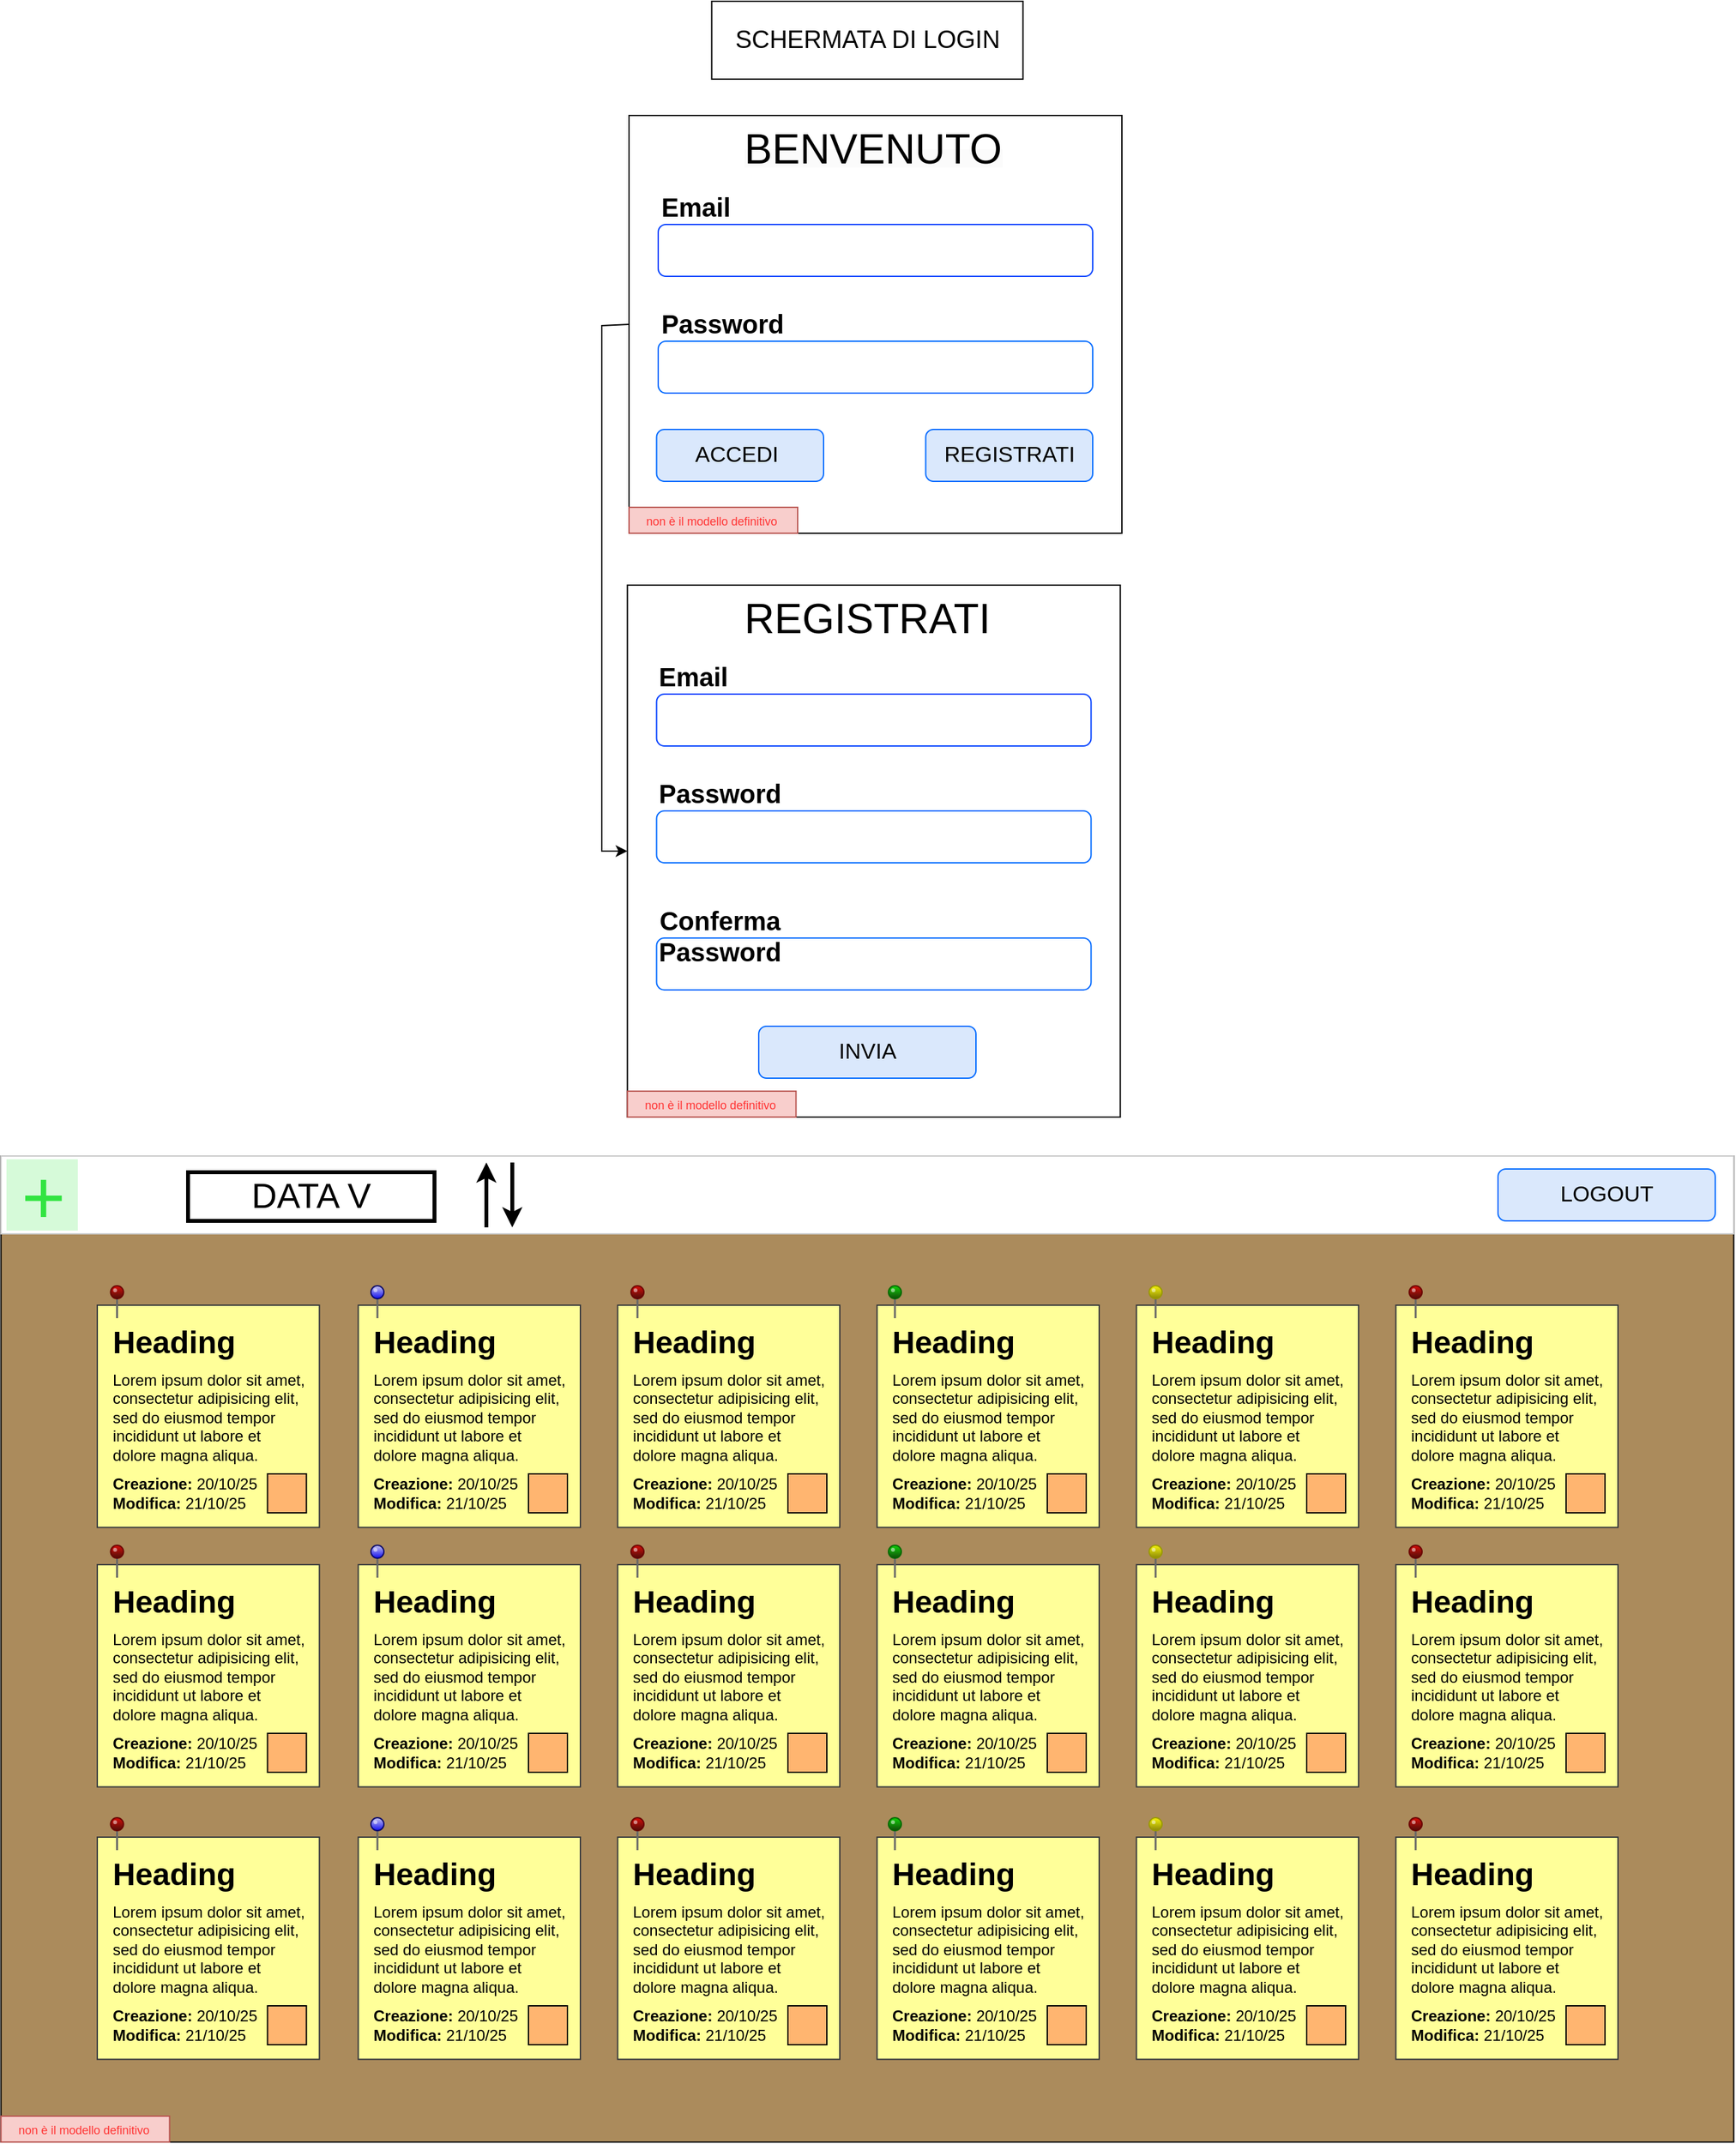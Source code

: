 <mxfile version="24.8.3">
  <diagram name="Pagina-1" id="AlACw7YoQhvjOAW-prKZ">
    <mxGraphModel dx="2901" dy="1124" grid="1" gridSize="10" guides="1" tooltips="1" connect="1" arrows="1" fold="1" page="1" pageScale="1" pageWidth="827" pageHeight="1169" math="0" shadow="0">
      <root>
        <mxCell id="0" />
        <mxCell id="1" parent="0" />
        <mxCell id="WNTSiXS3VOIcsg2LoH9K-41" value="" style="whiteSpace=wrap;html=1;aspect=fixed;" parent="1" vertex="1">
          <mxGeometry x="-230" y="930" width="80" height="80" as="geometry" />
        </mxCell>
        <mxCell id="WNTSiXS3VOIcsg2LoH9K-28" style="edgeStyle=orthogonalEdgeStyle;rounded=0;orthogonalLoop=1;jettySize=auto;html=1;entryX=0;entryY=0.5;entryDx=0;entryDy=0;exitX=0;exitY=0.5;exitDx=0;exitDy=0;" parent="1" source="WNTSiXS3VOIcsg2LoH9K-4" target="WNTSiXS3VOIcsg2LoH9K-18" edge="1">
          <mxGeometry relative="1" as="geometry">
            <mxPoint x="240" y="360" as="sourcePoint" />
            <Array as="points">
              <mxPoint x="229" y="280" />
              <mxPoint x="229" y="685" />
            </Array>
          </mxGeometry>
        </mxCell>
        <mxCell id="WNTSiXS3VOIcsg2LoH9K-4" value="" style="rounded=0;whiteSpace=wrap;html=1;" parent="1" vertex="1">
          <mxGeometry x="250" y="118" width="380" height="322" as="geometry" />
        </mxCell>
        <mxCell id="WNTSiXS3VOIcsg2LoH9K-7" value="" style="rounded=1;whiteSpace=wrap;html=1;strokeColor=light-dark(#0040ff, #ededed);" parent="1" vertex="1">
          <mxGeometry x="272.5" y="202" width="335" height="40" as="geometry" />
        </mxCell>
        <mxCell id="WNTSiXS3VOIcsg2LoH9K-8" value="" style="rounded=1;whiteSpace=wrap;html=1;strokeColor=light-dark(#006aff, #ededed);" parent="1" vertex="1">
          <mxGeometry x="272.5" y="292" width="335" height="40" as="geometry" />
        </mxCell>
        <mxCell id="WNTSiXS3VOIcsg2LoH9K-11" value="&lt;div style=&quot;text-align: center;&quot;&gt;&lt;span style=&quot;font-size: 20px; text-wrap-mode: nowrap;&quot;&gt;&lt;b&gt;Password&lt;/b&gt;&lt;/span&gt;&lt;/div&gt;" style="text;whiteSpace=wrap;html=1;" parent="1" vertex="1">
          <mxGeometry x="272.5" y="260" width="90" height="30" as="geometry" />
        </mxCell>
        <mxCell id="WNTSiXS3VOIcsg2LoH9K-12" value="&lt;div style=&quot;text-align: center;&quot;&gt;&lt;span style=&quot;font-size: 20px; text-wrap-mode: nowrap;&quot;&gt;&lt;b&gt;Email&lt;/b&gt;&lt;/span&gt;&lt;/div&gt;" style="text;whiteSpace=wrap;html=1;" parent="1" vertex="1">
          <mxGeometry x="272.5" y="170" width="90" height="30" as="geometry" />
        </mxCell>
        <mxCell id="WNTSiXS3VOIcsg2LoH9K-14" value="&lt;span style=&quot;color: rgb(0, 0, 0); font-family: Helvetica; font-style: normal; font-variant-ligatures: normal; font-variant-caps: normal; font-weight: 400; letter-spacing: normal; orphans: 2; text-align: center; text-indent: 0px; text-transform: none; widows: 2; word-spacing: 0px; -webkit-text-stroke-width: 0px; white-space: normal; background-color: rgb(251, 251, 251); text-decoration-thickness: initial; text-decoration-style: initial; text-decoration-color: initial; float: none; display: inline !important;&quot;&gt;&lt;font style=&quot;font-size: 32px;&quot;&gt;BENVENUTO&lt;/font&gt;&lt;/span&gt;" style="text;whiteSpace=wrap;html=1;" parent="1" vertex="1">
          <mxGeometry x="336.88" y="118" width="206.25" height="52" as="geometry" />
        </mxCell>
        <mxCell id="WNTSiXS3VOIcsg2LoH9K-15" value="&lt;span style=&quot;font-size: 17px;&quot;&gt;ACCEDI&amp;nbsp;&lt;/span&gt;" style="rounded=1;whiteSpace=wrap;html=1;fillColor=#dae8fc;strokeColor=light-dark(#006aff, #5c79a3);" parent="1" vertex="1">
          <mxGeometry x="271.25" y="360" width="128.75" height="40" as="geometry" />
        </mxCell>
        <mxCell id="WNTSiXS3VOIcsg2LoH9K-16" value="&lt;font style=&quot;font-size: 19px;&quot;&gt;SCHERMATA DI LOGIN&lt;/font&gt;" style="rounded=0;whiteSpace=wrap;html=1;" parent="1" vertex="1">
          <mxGeometry x="313.75" y="30" width="240" height="60" as="geometry" />
        </mxCell>
        <mxCell id="WNTSiXS3VOIcsg2LoH9K-17" value="&lt;font style=&quot;font-size: 9px; color: rgb(214, 214, 214);&quot;&gt;non è il modello definitivo&amp;nbsp;&lt;/font&gt;" style="text;html=1;align=center;verticalAlign=middle;whiteSpace=wrap;rounded=0;" parent="1" vertex="1">
          <mxGeometry x="240" y="420" width="130" height="20" as="geometry" />
        </mxCell>
        <mxCell id="WNTSiXS3VOIcsg2LoH9K-18" value="" style="rounded=0;whiteSpace=wrap;html=1;" parent="1" vertex="1">
          <mxGeometry x="248.75" y="480" width="380" height="410" as="geometry" />
        </mxCell>
        <mxCell id="WNTSiXS3VOIcsg2LoH9K-19" value="" style="rounded=1;whiteSpace=wrap;html=1;strokeColor=light-dark(#0040ff, #ededed);" parent="1" vertex="1">
          <mxGeometry x="271.25" y="564" width="335" height="40" as="geometry" />
        </mxCell>
        <mxCell id="WNTSiXS3VOIcsg2LoH9K-20" value="" style="rounded=1;whiteSpace=wrap;html=1;strokeColor=light-dark(#006aff, #ededed);" parent="1" vertex="1">
          <mxGeometry x="271.25" y="654" width="335" height="40" as="geometry" />
        </mxCell>
        <mxCell id="WNTSiXS3VOIcsg2LoH9K-21" value="&lt;div style=&quot;text-align: center;&quot;&gt;&lt;span style=&quot;font-size: 20px; text-wrap-mode: nowrap;&quot;&gt;&lt;b&gt;Password&lt;/b&gt;&lt;/span&gt;&lt;/div&gt;" style="text;whiteSpace=wrap;html=1;" parent="1" vertex="1">
          <mxGeometry x="271.25" y="622" width="90" height="30" as="geometry" />
        </mxCell>
        <mxCell id="WNTSiXS3VOIcsg2LoH9K-22" value="&lt;div style=&quot;text-align: center;&quot;&gt;&lt;span style=&quot;font-size: 20px; text-wrap-mode: nowrap;&quot;&gt;&lt;b&gt;Email&lt;/b&gt;&lt;/span&gt;&lt;/div&gt;" style="text;whiteSpace=wrap;html=1;" parent="1" vertex="1">
          <mxGeometry x="271.25" y="532" width="90" height="30" as="geometry" />
        </mxCell>
        <mxCell id="WNTSiXS3VOIcsg2LoH9K-23" value="&lt;div style=&quot;text-align: center;&quot;&gt;&lt;span style=&quot;background-color: transparent; color: light-dark(rgb(0, 0, 0), rgb(255, 255, 255)); font-size: 32px;&quot;&gt;REGISTRATI&lt;/span&gt;&lt;/div&gt;" style="text;whiteSpace=wrap;html=1;" parent="1" vertex="1">
          <mxGeometry x="336.88" y="480" width="203.12" height="52" as="geometry" />
        </mxCell>
        <mxCell id="WNTSiXS3VOIcsg2LoH9K-24" value="&lt;font style=&quot;font-size: 17px;&quot;&gt;INVIA&lt;/font&gt;" style="rounded=1;whiteSpace=wrap;html=1;fillColor=#dae8fc;strokeColor=light-dark(#006aff, #5c79a3);" parent="1" vertex="1">
          <mxGeometry x="350" y="820" width="167.5" height="40" as="geometry" />
        </mxCell>
        <mxCell id="WNTSiXS3VOIcsg2LoH9K-25" value="&lt;font color=&quot;#ff3333&quot; style=&quot;font-size: 9px;&quot;&gt;non è il modello definitivo&amp;nbsp;&lt;/font&gt;" style="text;html=1;align=center;verticalAlign=middle;whiteSpace=wrap;rounded=0;fillColor=#f8cecc;strokeColor=#b85450;" parent="1" vertex="1">
          <mxGeometry x="248.75" y="870" width="130" height="20" as="geometry" />
        </mxCell>
        <mxCell id="WNTSiXS3VOIcsg2LoH9K-30" value="" style="rounded=1;whiteSpace=wrap;html=1;strokeColor=light-dark(#006aff, #ededed);" parent="1" vertex="1">
          <mxGeometry x="271.25" y="752" width="335" height="40" as="geometry" />
        </mxCell>
        <mxCell id="WNTSiXS3VOIcsg2LoH9K-31" value="&lt;div style=&quot;text-align: center;&quot;&gt;&lt;span style=&quot;font-size: 20px; text-wrap-mode: nowrap;&quot;&gt;&lt;b&gt;Conferma Password&lt;/b&gt;&lt;/span&gt;&lt;/div&gt;" style="text;whiteSpace=wrap;html=1;" parent="1" vertex="1">
          <mxGeometry x="271.25" y="720" width="90" height="30" as="geometry" />
        </mxCell>
        <mxCell id="WNTSiXS3VOIcsg2LoH9K-32" value="" style="rounded=0;whiteSpace=wrap;html=1;fillColor=#ab8b5c;strokeColor=light-dark(#000000,#BABDC0);movable=0;resizable=0;rotatable=0;deletable=0;editable=0;locked=1;connectable=0;" parent="1" vertex="1">
          <mxGeometry x="-234.25" y="920" width="1336" height="760" as="geometry" />
        </mxCell>
        <mxCell id="WNTSiXS3VOIcsg2LoH9K-35" value="&lt;span style=&quot;font-size: 17px;&quot;&gt;REGISTRATI&lt;/span&gt;" style="rounded=1;whiteSpace=wrap;html=1;fillColor=#dae8fc;strokeColor=light-dark(#006aff, #5c79a3);" parent="1" vertex="1">
          <mxGeometry x="478.75" y="360" width="128.75" height="40" as="geometry" />
        </mxCell>
        <mxCell id="WNTSiXS3VOIcsg2LoH9K-36" value="" style="rounded=0;whiteSpace=wrap;html=1;strokeColor=light-dark(#cacaca, #ededed);" parent="1" vertex="1">
          <mxGeometry x="-234.25" y="920" width="1336" height="60" as="geometry" />
        </mxCell>
        <mxCell id="WNTSiXS3VOIcsg2LoH9K-42" value="" style="whiteSpace=wrap;html=1;aspect=fixed;strokeColor=none;fillColor=#D6FAD9;" parent="1" vertex="1">
          <mxGeometry x="-230" y="922.5" width="55" height="55" as="geometry" />
        </mxCell>
        <mxCell id="WNTSiXS3VOIcsg2LoH9K-40" value="&lt;font style=&quot;color: rgb(50, 228, 65); font-size: 58px;&quot;&gt;+&lt;/font&gt;" style="text;html=1;align=center;verticalAlign=middle;resizable=0;points=[];autosize=1;strokeColor=none;fillColor=none;" parent="1" vertex="1">
          <mxGeometry x="-232.5" y="911.25" width="60" height="80" as="geometry" />
        </mxCell>
        <mxCell id="WNTSiXS3VOIcsg2LoH9K-44" value="&lt;font style=&quot;font-size: 27px;&quot;&gt;DATA V&lt;/font&gt;" style="rounded=0;whiteSpace=wrap;html=1;strokeColor=#000000;strokeWidth=3;" parent="1" vertex="1">
          <mxGeometry x="-90" y="932.5" width="190" height="37.5" as="geometry" />
        </mxCell>
        <mxCell id="WNTSiXS3VOIcsg2LoH9K-47" value="" style="endArrow=classic;html=1;rounded=0;strokeWidth=3;" parent="1" edge="1">
          <mxGeometry width="50" height="50" relative="1" as="geometry">
            <mxPoint x="140" y="975" as="sourcePoint" />
            <mxPoint x="140" y="925" as="targetPoint" />
          </mxGeometry>
        </mxCell>
        <mxCell id="WNTSiXS3VOIcsg2LoH9K-48" value="" style="endArrow=classic;html=1;rounded=0;strokeWidth=3;" parent="1" edge="1">
          <mxGeometry width="50" height="50" relative="1" as="geometry">
            <mxPoint x="160" y="925" as="sourcePoint" />
            <mxPoint x="160" y="975" as="targetPoint" />
          </mxGeometry>
        </mxCell>
        <mxCell id="WNTSiXS3VOIcsg2LoH9K-49" value="&lt;font style=&quot;font-size: 17px;&quot;&gt;LOGOUT&lt;/font&gt;" style="rounded=1;whiteSpace=wrap;html=1;fillColor=#dae8fc;strokeColor=light-dark(#006aff, #5c79a3);" parent="1" vertex="1">
          <mxGeometry x="920" y="930" width="167.5" height="40" as="geometry" />
        </mxCell>
        <mxCell id="WNTSiXS3VOIcsg2LoH9K-53" value="" style="whiteSpace=wrap;html=1;aspect=fixed;fillColor=#FFFF99;strokeColor=#36393d;" parent="1" vertex="1">
          <mxGeometry x="-160" y="1035" width="171.25" height="171.25" as="geometry" />
        </mxCell>
        <mxCell id="7nkjYq2Yq8_vJn4pMdd7-2" value="&lt;font color=&quot;#ff3333&quot; style=&quot;font-size: 9px;&quot;&gt;non è il modello definitivo&amp;nbsp;&lt;/font&gt;" style="text;html=1;align=center;verticalAlign=middle;whiteSpace=wrap;rounded=0;fillColor=#f8cecc;strokeColor=#b85450;" vertex="1" parent="1">
          <mxGeometry x="250" y="420" width="130" height="20" as="geometry" />
        </mxCell>
        <mxCell id="7nkjYq2Yq8_vJn4pMdd7-4" value="&lt;font color=&quot;#ff3333&quot; style=&quot;font-size: 9px;&quot;&gt;non è il modello definitivo&amp;nbsp;&lt;/font&gt;" style="text;html=1;align=center;verticalAlign=middle;whiteSpace=wrap;rounded=0;fillColor=#f8cecc;strokeColor=#b85450;" vertex="1" parent="1">
          <mxGeometry x="-234.25" y="1660" width="130" height="20" as="geometry" />
        </mxCell>
        <mxCell id="7nkjYq2Yq8_vJn4pMdd7-5" value="" style="whiteSpace=wrap;html=1;aspect=fixed;fillColor=#FFB570;" vertex="1" parent="1">
          <mxGeometry x="-28.75" y="1165" width="30" height="30" as="geometry" />
        </mxCell>
        <mxCell id="7nkjYq2Yq8_vJn4pMdd7-6" value="" style="shape=image;html=1;verticalAlign=top;verticalLabelPosition=bottom;labelBackgroundColor=#ffffff;imageAspect=0;aspect=fixed;image=https://cdn1.iconfinder.com/data/icons/material-core/18/create-128.png" vertex="1" parent="1">
          <mxGeometry x="-23.75" y="1170" width="20" height="20" as="geometry" />
        </mxCell>
        <mxCell id="7nkjYq2Yq8_vJn4pMdd7-7" value="&lt;h1 style=&quot;margin-top: 0px; margin-bottom: 10.08px; line-height: 100%;&quot;&gt;Heading&lt;/h1&gt;Lorem ipsum dolor sit amet, consectetur adipisicing elit, sed do eiusmod tempor incididunt ut labore et dolore magna aliqua." style="text;html=1;whiteSpace=wrap;overflow=hidden;rounded=0;align=left;" vertex="1" parent="1">
          <mxGeometry x="-150" y="1045" width="151.25" height="110" as="geometry" />
        </mxCell>
        <mxCell id="7nkjYq2Yq8_vJn4pMdd7-8" value="&lt;b&gt;Creazione:&lt;/b&gt; 20/10/25 &lt;b&gt;Modifica:&lt;/b&gt; 21/10/25" style="text;strokeColor=none;align=left;fillColor=none;html=1;verticalAlign=middle;whiteSpace=wrap;rounded=0;" vertex="1" parent="1">
          <mxGeometry x="-150" y="1165" width="121.25" height="30" as="geometry" />
        </mxCell>
        <mxCell id="7nkjYq2Yq8_vJn4pMdd7-12" value="" style="verticalLabelPosition=top;html=1;shadow=0;dashed=0;verticalAlign=bottom;strokeWidth=1;shape=mxgraph.ios.iPin;fillColor2=#dd0000;fillColor3=#440000;strokeColor=#660000;" vertex="1" parent="1">
          <mxGeometry x="-149.75" y="1020" width="10" height="25" as="geometry" />
        </mxCell>
        <mxCell id="7nkjYq2Yq8_vJn4pMdd7-24" value="" style="whiteSpace=wrap;html=1;aspect=fixed;fillColor=#FFFF99;strokeColor=#36393d;" vertex="1" parent="1">
          <mxGeometry x="41.25" y="1035" width="171.25" height="171.25" as="geometry" />
        </mxCell>
        <mxCell id="7nkjYq2Yq8_vJn4pMdd7-25" value="" style="whiteSpace=wrap;html=1;aspect=fixed;fillColor=#FFB570;" vertex="1" parent="1">
          <mxGeometry x="172.5" y="1165" width="30" height="30" as="geometry" />
        </mxCell>
        <mxCell id="7nkjYq2Yq8_vJn4pMdd7-26" value="" style="shape=image;html=1;verticalAlign=top;verticalLabelPosition=bottom;labelBackgroundColor=#ffffff;imageAspect=0;aspect=fixed;image=https://cdn1.iconfinder.com/data/icons/material-core/18/create-128.png" vertex="1" parent="1">
          <mxGeometry x="177.5" y="1170" width="20" height="20" as="geometry" />
        </mxCell>
        <mxCell id="7nkjYq2Yq8_vJn4pMdd7-27" value="&lt;h1 style=&quot;margin-top: 0px; margin-bottom: 10.08px; line-height: 100%;&quot;&gt;Heading&lt;/h1&gt;Lorem ipsum dolor sit amet, consectetur adipisicing elit, sed do eiusmod tempor incididunt ut labore et dolore magna aliqua." style="text;html=1;whiteSpace=wrap;overflow=hidden;rounded=0;align=left;" vertex="1" parent="1">
          <mxGeometry x="51.25" y="1045" width="151.25" height="110" as="geometry" />
        </mxCell>
        <mxCell id="7nkjYq2Yq8_vJn4pMdd7-28" value="&lt;b&gt;Creazione:&lt;/b&gt; 20/10/25 &lt;b&gt;Modifica:&lt;/b&gt; 21/10/25" style="text;strokeColor=none;align=left;fillColor=none;html=1;verticalAlign=middle;whiteSpace=wrap;rounded=0;" vertex="1" parent="1">
          <mxGeometry x="51.25" y="1165" width="121.25" height="30" as="geometry" />
        </mxCell>
        <mxCell id="7nkjYq2Yq8_vJn4pMdd7-30" value="" style="whiteSpace=wrap;html=1;aspect=fixed;fillColor=#FFFF99;strokeColor=#36393d;" vertex="1" parent="1">
          <mxGeometry x="241.25" y="1035" width="171.25" height="171.25" as="geometry" />
        </mxCell>
        <mxCell id="7nkjYq2Yq8_vJn4pMdd7-31" value="" style="whiteSpace=wrap;html=1;aspect=fixed;fillColor=#FFB570;" vertex="1" parent="1">
          <mxGeometry x="372.5" y="1165" width="30" height="30" as="geometry" />
        </mxCell>
        <mxCell id="7nkjYq2Yq8_vJn4pMdd7-32" value="" style="shape=image;html=1;verticalAlign=top;verticalLabelPosition=bottom;labelBackgroundColor=#ffffff;imageAspect=0;aspect=fixed;image=https://cdn1.iconfinder.com/data/icons/material-core/18/create-128.png" vertex="1" parent="1">
          <mxGeometry x="377.5" y="1170" width="20" height="20" as="geometry" />
        </mxCell>
        <mxCell id="7nkjYq2Yq8_vJn4pMdd7-33" value="&lt;h1 style=&quot;margin-top: 0px; margin-bottom: 10.08px; line-height: 100%;&quot;&gt;Heading&lt;/h1&gt;Lorem ipsum dolor sit amet, consectetur adipisicing elit, sed do eiusmod tempor incididunt ut labore et dolore magna aliqua." style="text;html=1;whiteSpace=wrap;overflow=hidden;rounded=0;align=left;" vertex="1" parent="1">
          <mxGeometry x="251.25" y="1045" width="151.25" height="110" as="geometry" />
        </mxCell>
        <mxCell id="7nkjYq2Yq8_vJn4pMdd7-34" value="&lt;b&gt;Creazione:&lt;/b&gt; 20/10/25 &lt;b&gt;Modifica:&lt;/b&gt; 21/10/25" style="text;strokeColor=none;align=left;fillColor=none;html=1;verticalAlign=middle;whiteSpace=wrap;rounded=0;" vertex="1" parent="1">
          <mxGeometry x="251.25" y="1165" width="121.25" height="30" as="geometry" />
        </mxCell>
        <mxCell id="7nkjYq2Yq8_vJn4pMdd7-35" value="" style="verticalLabelPosition=top;html=1;shadow=0;dashed=0;verticalAlign=bottom;strokeWidth=1;shape=mxgraph.ios.iPin;fillColor2=#dd0000;fillColor3=#440000;strokeColor=#660000;" vertex="1" parent="1">
          <mxGeometry x="251.5" y="1020" width="10" height="25" as="geometry" />
        </mxCell>
        <mxCell id="7nkjYq2Yq8_vJn4pMdd7-36" value="" style="whiteSpace=wrap;html=1;aspect=fixed;fillColor=#FFFF99;strokeColor=#36393d;" vertex="1" parent="1">
          <mxGeometry x="441.25" y="1035" width="171.25" height="171.25" as="geometry" />
        </mxCell>
        <mxCell id="7nkjYq2Yq8_vJn4pMdd7-37" value="" style="whiteSpace=wrap;html=1;aspect=fixed;fillColor=#FFB570;" vertex="1" parent="1">
          <mxGeometry x="572.5" y="1165" width="30" height="30" as="geometry" />
        </mxCell>
        <mxCell id="7nkjYq2Yq8_vJn4pMdd7-38" value="" style="shape=image;html=1;verticalAlign=top;verticalLabelPosition=bottom;labelBackgroundColor=#ffffff;imageAspect=0;aspect=fixed;image=https://cdn1.iconfinder.com/data/icons/material-core/18/create-128.png" vertex="1" parent="1">
          <mxGeometry x="577.5" y="1170" width="20" height="20" as="geometry" />
        </mxCell>
        <mxCell id="7nkjYq2Yq8_vJn4pMdd7-39" value="&lt;h1 style=&quot;margin-top: 0px; margin-bottom: 10.08px; line-height: 100%;&quot;&gt;Heading&lt;/h1&gt;Lorem ipsum dolor sit amet, consectetur adipisicing elit, sed do eiusmod tempor incididunt ut labore et dolore magna aliqua." style="text;html=1;whiteSpace=wrap;overflow=hidden;rounded=0;align=left;" vertex="1" parent="1">
          <mxGeometry x="451.25" y="1045" width="151.25" height="110" as="geometry" />
        </mxCell>
        <mxCell id="7nkjYq2Yq8_vJn4pMdd7-40" value="&lt;b&gt;Creazione:&lt;/b&gt; 20/10/25 &lt;b&gt;Modifica:&lt;/b&gt; 21/10/25" style="text;strokeColor=none;align=left;fillColor=none;html=1;verticalAlign=middle;whiteSpace=wrap;rounded=0;" vertex="1" parent="1">
          <mxGeometry x="451.25" y="1165" width="121.25" height="30" as="geometry" />
        </mxCell>
        <mxCell id="7nkjYq2Yq8_vJn4pMdd7-42" value="" style="whiteSpace=wrap;html=1;aspect=fixed;fillColor=#FFFF99;strokeColor=#36393d;" vertex="1" parent="1">
          <mxGeometry x="641.25" y="1035" width="171.25" height="171.25" as="geometry" />
        </mxCell>
        <mxCell id="7nkjYq2Yq8_vJn4pMdd7-43" value="" style="whiteSpace=wrap;html=1;aspect=fixed;fillColor=#FFB570;" vertex="1" parent="1">
          <mxGeometry x="772.5" y="1165" width="30" height="30" as="geometry" />
        </mxCell>
        <mxCell id="7nkjYq2Yq8_vJn4pMdd7-44" value="" style="shape=image;html=1;verticalAlign=top;verticalLabelPosition=bottom;labelBackgroundColor=#ffffff;imageAspect=0;aspect=fixed;image=https://cdn1.iconfinder.com/data/icons/material-core/18/create-128.png" vertex="1" parent="1">
          <mxGeometry x="777.5" y="1170" width="20" height="20" as="geometry" />
        </mxCell>
        <mxCell id="7nkjYq2Yq8_vJn4pMdd7-45" value="&lt;h1 style=&quot;margin-top: 0px; margin-bottom: 10.08px; line-height: 100%;&quot;&gt;Heading&lt;/h1&gt;Lorem ipsum dolor sit amet, consectetur adipisicing elit, sed do eiusmod tempor incididunt ut labore et dolore magna aliqua." style="text;html=1;whiteSpace=wrap;overflow=hidden;rounded=0;align=left;" vertex="1" parent="1">
          <mxGeometry x="651.25" y="1045" width="151.25" height="110" as="geometry" />
        </mxCell>
        <mxCell id="7nkjYq2Yq8_vJn4pMdd7-46" value="&lt;b&gt;Creazione:&lt;/b&gt; 20/10/25 &lt;b&gt;Modifica:&lt;/b&gt; 21/10/25" style="text;strokeColor=none;align=left;fillColor=none;html=1;verticalAlign=middle;whiteSpace=wrap;rounded=0;" vertex="1" parent="1">
          <mxGeometry x="651.25" y="1165" width="121.25" height="30" as="geometry" />
        </mxCell>
        <mxCell id="7nkjYq2Yq8_vJn4pMdd7-48" value="" style="whiteSpace=wrap;html=1;aspect=fixed;fillColor=#FFFF99;strokeColor=#36393d;" vertex="1" parent="1">
          <mxGeometry x="841.25" y="1035" width="171.25" height="171.25" as="geometry" />
        </mxCell>
        <mxCell id="7nkjYq2Yq8_vJn4pMdd7-49" value="" style="whiteSpace=wrap;html=1;aspect=fixed;fillColor=#FFB570;" vertex="1" parent="1">
          <mxGeometry x="972.5" y="1165" width="30" height="30" as="geometry" />
        </mxCell>
        <mxCell id="7nkjYq2Yq8_vJn4pMdd7-50" value="" style="shape=image;html=1;verticalAlign=top;verticalLabelPosition=bottom;labelBackgroundColor=#ffffff;imageAspect=0;aspect=fixed;image=https://cdn1.iconfinder.com/data/icons/material-core/18/create-128.png" vertex="1" parent="1">
          <mxGeometry x="977.5" y="1170" width="20" height="20" as="geometry" />
        </mxCell>
        <mxCell id="7nkjYq2Yq8_vJn4pMdd7-51" value="&lt;h1 style=&quot;margin-top: 0px; margin-bottom: 10.08px; line-height: 100%;&quot;&gt;Heading&lt;/h1&gt;Lorem ipsum dolor sit amet, consectetur adipisicing elit, sed do eiusmod tempor incididunt ut labore et dolore magna aliqua." style="text;html=1;whiteSpace=wrap;overflow=hidden;rounded=0;align=left;" vertex="1" parent="1">
          <mxGeometry x="851.25" y="1045" width="151.25" height="110" as="geometry" />
        </mxCell>
        <mxCell id="7nkjYq2Yq8_vJn4pMdd7-52" value="&lt;b&gt;Creazione:&lt;/b&gt; 20/10/25 &lt;b&gt;Modifica:&lt;/b&gt; 21/10/25" style="text;strokeColor=none;align=left;fillColor=none;html=1;verticalAlign=middle;whiteSpace=wrap;rounded=0;" vertex="1" parent="1">
          <mxGeometry x="851.25" y="1165" width="121.25" height="30" as="geometry" />
        </mxCell>
        <mxCell id="7nkjYq2Yq8_vJn4pMdd7-53" value="" style="verticalLabelPosition=top;html=1;shadow=0;dashed=0;verticalAlign=bottom;strokeWidth=1;shape=mxgraph.ios.iPin;fillColor2=#dd0000;fillColor3=#440000;strokeColor=#660000;" vertex="1" parent="1">
          <mxGeometry x="851.5" y="1020" width="10" height="25" as="geometry" />
        </mxCell>
        <mxCell id="7nkjYq2Yq8_vJn4pMdd7-56" value="" style="verticalLabelPosition=top;html=1;shadow=0;dashed=0;verticalAlign=bottom;strokeWidth=1;shape=mxgraph.ios.iPin;fillColor2=#ccccff;fillColor3=#0000ff;strokeColor=#000066;" vertex="1" parent="1">
          <mxGeometry x="51" y="1020" width="10" height="25" as="geometry" />
        </mxCell>
        <mxCell id="7nkjYq2Yq8_vJn4pMdd7-57" value="" style="verticalLabelPosition=top;html=1;shadow=0;dashed=0;verticalAlign=bottom;strokeWidth=1;shape=mxgraph.ios.iPin;fillColor2=#ffff00;fillColor3=#888800;strokeColor=#999900;" vertex="1" parent="1">
          <mxGeometry x="651" y="1020" width="10" height="25" as="geometry" />
        </mxCell>
        <mxCell id="7nkjYq2Yq8_vJn4pMdd7-58" value="" style="verticalLabelPosition=top;html=1;shadow=0;dashed=0;verticalAlign=bottom;strokeWidth=1;shape=mxgraph.ios.iPin;fillColor2=#00dd00;fillColor3=#004400;strokeColor=#006600;" vertex="1" parent="1">
          <mxGeometry x="450" y="1020" width="10" height="25" as="geometry" />
        </mxCell>
        <mxCell id="7nkjYq2Yq8_vJn4pMdd7-59" value="" style="whiteSpace=wrap;html=1;aspect=fixed;fillColor=#FFFF99;strokeColor=#36393d;" vertex="1" parent="1">
          <mxGeometry x="-160" y="1235" width="171.25" height="171.25" as="geometry" />
        </mxCell>
        <mxCell id="7nkjYq2Yq8_vJn4pMdd7-60" value="" style="whiteSpace=wrap;html=1;aspect=fixed;fillColor=#FFB570;" vertex="1" parent="1">
          <mxGeometry x="-28.75" y="1365" width="30" height="30" as="geometry" />
        </mxCell>
        <mxCell id="7nkjYq2Yq8_vJn4pMdd7-61" value="" style="shape=image;html=1;verticalAlign=top;verticalLabelPosition=bottom;labelBackgroundColor=#ffffff;imageAspect=0;aspect=fixed;image=https://cdn1.iconfinder.com/data/icons/material-core/18/create-128.png" vertex="1" parent="1">
          <mxGeometry x="-23.75" y="1370" width="20" height="20" as="geometry" />
        </mxCell>
        <mxCell id="7nkjYq2Yq8_vJn4pMdd7-62" value="&lt;h1 style=&quot;margin-top: 0px; margin-bottom: 10.08px; line-height: 100%;&quot;&gt;Heading&lt;/h1&gt;Lorem ipsum dolor sit amet, consectetur adipisicing elit, sed do eiusmod tempor incididunt ut labore et dolore magna aliqua." style="text;html=1;whiteSpace=wrap;overflow=hidden;rounded=0;align=left;" vertex="1" parent="1">
          <mxGeometry x="-150" y="1245" width="151.25" height="110" as="geometry" />
        </mxCell>
        <mxCell id="7nkjYq2Yq8_vJn4pMdd7-63" value="&lt;b&gt;Creazione:&lt;/b&gt; 20/10/25 &lt;b&gt;Modifica:&lt;/b&gt; 21/10/25" style="text;strokeColor=none;align=left;fillColor=none;html=1;verticalAlign=middle;whiteSpace=wrap;rounded=0;" vertex="1" parent="1">
          <mxGeometry x="-150" y="1365" width="121.25" height="30" as="geometry" />
        </mxCell>
        <mxCell id="7nkjYq2Yq8_vJn4pMdd7-64" value="" style="verticalLabelPosition=top;html=1;shadow=0;dashed=0;verticalAlign=bottom;strokeWidth=1;shape=mxgraph.ios.iPin;fillColor2=#dd0000;fillColor3=#440000;strokeColor=#660000;" vertex="1" parent="1">
          <mxGeometry x="-149.75" y="1220" width="10" height="25" as="geometry" />
        </mxCell>
        <mxCell id="7nkjYq2Yq8_vJn4pMdd7-65" value="" style="whiteSpace=wrap;html=1;aspect=fixed;fillColor=#FFFF99;strokeColor=#36393d;" vertex="1" parent="1">
          <mxGeometry x="41.25" y="1235" width="171.25" height="171.25" as="geometry" />
        </mxCell>
        <mxCell id="7nkjYq2Yq8_vJn4pMdd7-66" value="" style="whiteSpace=wrap;html=1;aspect=fixed;fillColor=#FFB570;" vertex="1" parent="1">
          <mxGeometry x="172.5" y="1365" width="30" height="30" as="geometry" />
        </mxCell>
        <mxCell id="7nkjYq2Yq8_vJn4pMdd7-67" value="" style="shape=image;html=1;verticalAlign=top;verticalLabelPosition=bottom;labelBackgroundColor=#ffffff;imageAspect=0;aspect=fixed;image=https://cdn1.iconfinder.com/data/icons/material-core/18/create-128.png" vertex="1" parent="1">
          <mxGeometry x="177.5" y="1370" width="20" height="20" as="geometry" />
        </mxCell>
        <mxCell id="7nkjYq2Yq8_vJn4pMdd7-68" value="&lt;h1 style=&quot;margin-top: 0px; margin-bottom: 10.08px; line-height: 100%;&quot;&gt;Heading&lt;/h1&gt;Lorem ipsum dolor sit amet, consectetur adipisicing elit, sed do eiusmod tempor incididunt ut labore et dolore magna aliqua." style="text;html=1;whiteSpace=wrap;overflow=hidden;rounded=0;align=left;" vertex="1" parent="1">
          <mxGeometry x="51.25" y="1245" width="151.25" height="110" as="geometry" />
        </mxCell>
        <mxCell id="7nkjYq2Yq8_vJn4pMdd7-69" value="&lt;b&gt;Creazione:&lt;/b&gt; 20/10/25 &lt;b&gt;Modifica:&lt;/b&gt; 21/10/25" style="text;strokeColor=none;align=left;fillColor=none;html=1;verticalAlign=middle;whiteSpace=wrap;rounded=0;" vertex="1" parent="1">
          <mxGeometry x="51.25" y="1365" width="121.25" height="30" as="geometry" />
        </mxCell>
        <mxCell id="7nkjYq2Yq8_vJn4pMdd7-70" value="" style="whiteSpace=wrap;html=1;aspect=fixed;fillColor=#FFFF99;strokeColor=#36393d;" vertex="1" parent="1">
          <mxGeometry x="241.25" y="1235" width="171.25" height="171.25" as="geometry" />
        </mxCell>
        <mxCell id="7nkjYq2Yq8_vJn4pMdd7-71" value="" style="whiteSpace=wrap;html=1;aspect=fixed;fillColor=#FFB570;" vertex="1" parent="1">
          <mxGeometry x="372.5" y="1365" width="30" height="30" as="geometry" />
        </mxCell>
        <mxCell id="7nkjYq2Yq8_vJn4pMdd7-72" value="" style="shape=image;html=1;verticalAlign=top;verticalLabelPosition=bottom;labelBackgroundColor=#ffffff;imageAspect=0;aspect=fixed;image=https://cdn1.iconfinder.com/data/icons/material-core/18/create-128.png" vertex="1" parent="1">
          <mxGeometry x="377.5" y="1370" width="20" height="20" as="geometry" />
        </mxCell>
        <mxCell id="7nkjYq2Yq8_vJn4pMdd7-73" value="&lt;h1 style=&quot;margin-top: 0px; margin-bottom: 10.08px; line-height: 100%;&quot;&gt;Heading&lt;/h1&gt;Lorem ipsum dolor sit amet, consectetur adipisicing elit, sed do eiusmod tempor incididunt ut labore et dolore magna aliqua." style="text;html=1;whiteSpace=wrap;overflow=hidden;rounded=0;align=left;" vertex="1" parent="1">
          <mxGeometry x="251.25" y="1245" width="151.25" height="110" as="geometry" />
        </mxCell>
        <mxCell id="7nkjYq2Yq8_vJn4pMdd7-74" value="&lt;b&gt;Creazione:&lt;/b&gt; 20/10/25 &lt;b&gt;Modifica:&lt;/b&gt; 21/10/25" style="text;strokeColor=none;align=left;fillColor=none;html=1;verticalAlign=middle;whiteSpace=wrap;rounded=0;" vertex="1" parent="1">
          <mxGeometry x="251.25" y="1365" width="121.25" height="30" as="geometry" />
        </mxCell>
        <mxCell id="7nkjYq2Yq8_vJn4pMdd7-75" value="" style="verticalLabelPosition=top;html=1;shadow=0;dashed=0;verticalAlign=bottom;strokeWidth=1;shape=mxgraph.ios.iPin;fillColor2=#dd0000;fillColor3=#440000;strokeColor=#660000;" vertex="1" parent="1">
          <mxGeometry x="251.5" y="1220" width="10" height="25" as="geometry" />
        </mxCell>
        <mxCell id="7nkjYq2Yq8_vJn4pMdd7-76" value="" style="whiteSpace=wrap;html=1;aspect=fixed;fillColor=#FFFF99;strokeColor=#36393d;" vertex="1" parent="1">
          <mxGeometry x="441.25" y="1235" width="171.25" height="171.25" as="geometry" />
        </mxCell>
        <mxCell id="7nkjYq2Yq8_vJn4pMdd7-77" value="" style="whiteSpace=wrap;html=1;aspect=fixed;fillColor=#FFB570;" vertex="1" parent="1">
          <mxGeometry x="572.5" y="1365" width="30" height="30" as="geometry" />
        </mxCell>
        <mxCell id="7nkjYq2Yq8_vJn4pMdd7-78" value="" style="shape=image;html=1;verticalAlign=top;verticalLabelPosition=bottom;labelBackgroundColor=#ffffff;imageAspect=0;aspect=fixed;image=https://cdn1.iconfinder.com/data/icons/material-core/18/create-128.png" vertex="1" parent="1">
          <mxGeometry x="577.5" y="1370" width="20" height="20" as="geometry" />
        </mxCell>
        <mxCell id="7nkjYq2Yq8_vJn4pMdd7-79" value="&lt;h1 style=&quot;margin-top: 0px; margin-bottom: 10.08px; line-height: 100%;&quot;&gt;Heading&lt;/h1&gt;Lorem ipsum dolor sit amet, consectetur adipisicing elit, sed do eiusmod tempor incididunt ut labore et dolore magna aliqua." style="text;html=1;whiteSpace=wrap;overflow=hidden;rounded=0;align=left;" vertex="1" parent="1">
          <mxGeometry x="451.25" y="1245" width="151.25" height="110" as="geometry" />
        </mxCell>
        <mxCell id="7nkjYq2Yq8_vJn4pMdd7-80" value="&lt;b&gt;Creazione:&lt;/b&gt; 20/10/25 &lt;b&gt;Modifica:&lt;/b&gt; 21/10/25" style="text;strokeColor=none;align=left;fillColor=none;html=1;verticalAlign=middle;whiteSpace=wrap;rounded=0;" vertex="1" parent="1">
          <mxGeometry x="451.25" y="1365" width="121.25" height="30" as="geometry" />
        </mxCell>
        <mxCell id="7nkjYq2Yq8_vJn4pMdd7-81" value="" style="whiteSpace=wrap;html=1;aspect=fixed;fillColor=#FFFF99;strokeColor=#36393d;" vertex="1" parent="1">
          <mxGeometry x="641.25" y="1235" width="171.25" height="171.25" as="geometry" />
        </mxCell>
        <mxCell id="7nkjYq2Yq8_vJn4pMdd7-82" value="" style="whiteSpace=wrap;html=1;aspect=fixed;fillColor=#FFB570;" vertex="1" parent="1">
          <mxGeometry x="772.5" y="1365" width="30" height="30" as="geometry" />
        </mxCell>
        <mxCell id="7nkjYq2Yq8_vJn4pMdd7-83" value="" style="shape=image;html=1;verticalAlign=top;verticalLabelPosition=bottom;labelBackgroundColor=#ffffff;imageAspect=0;aspect=fixed;image=https://cdn1.iconfinder.com/data/icons/material-core/18/create-128.png" vertex="1" parent="1">
          <mxGeometry x="777.5" y="1370" width="20" height="20" as="geometry" />
        </mxCell>
        <mxCell id="7nkjYq2Yq8_vJn4pMdd7-84" value="&lt;h1 style=&quot;margin-top: 0px; margin-bottom: 10.08px; line-height: 100%;&quot;&gt;Heading&lt;/h1&gt;Lorem ipsum dolor sit amet, consectetur adipisicing elit, sed do eiusmod tempor incididunt ut labore et dolore magna aliqua." style="text;html=1;whiteSpace=wrap;overflow=hidden;rounded=0;align=left;" vertex="1" parent="1">
          <mxGeometry x="651.25" y="1245" width="151.25" height="110" as="geometry" />
        </mxCell>
        <mxCell id="7nkjYq2Yq8_vJn4pMdd7-85" value="&lt;b&gt;Creazione:&lt;/b&gt; 20/10/25 &lt;b&gt;Modifica:&lt;/b&gt; 21/10/25" style="text;strokeColor=none;align=left;fillColor=none;html=1;verticalAlign=middle;whiteSpace=wrap;rounded=0;" vertex="1" parent="1">
          <mxGeometry x="651.25" y="1365" width="121.25" height="30" as="geometry" />
        </mxCell>
        <mxCell id="7nkjYq2Yq8_vJn4pMdd7-86" value="" style="whiteSpace=wrap;html=1;aspect=fixed;fillColor=#FFFF99;strokeColor=#36393d;" vertex="1" parent="1">
          <mxGeometry x="841.25" y="1235" width="171.25" height="171.25" as="geometry" />
        </mxCell>
        <mxCell id="7nkjYq2Yq8_vJn4pMdd7-87" value="" style="whiteSpace=wrap;html=1;aspect=fixed;fillColor=#FFB570;" vertex="1" parent="1">
          <mxGeometry x="972.5" y="1365" width="30" height="30" as="geometry" />
        </mxCell>
        <mxCell id="7nkjYq2Yq8_vJn4pMdd7-88" value="" style="shape=image;html=1;verticalAlign=top;verticalLabelPosition=bottom;labelBackgroundColor=#ffffff;imageAspect=0;aspect=fixed;image=https://cdn1.iconfinder.com/data/icons/material-core/18/create-128.png" vertex="1" parent="1">
          <mxGeometry x="977.5" y="1370" width="20" height="20" as="geometry" />
        </mxCell>
        <mxCell id="7nkjYq2Yq8_vJn4pMdd7-89" value="&lt;h1 style=&quot;margin-top: 0px; margin-bottom: 10.08px; line-height: 100%;&quot;&gt;Heading&lt;/h1&gt;Lorem ipsum dolor sit amet, consectetur adipisicing elit, sed do eiusmod tempor incididunt ut labore et dolore magna aliqua." style="text;html=1;whiteSpace=wrap;overflow=hidden;rounded=0;align=left;" vertex="1" parent="1">
          <mxGeometry x="851.25" y="1245" width="151.25" height="110" as="geometry" />
        </mxCell>
        <mxCell id="7nkjYq2Yq8_vJn4pMdd7-90" value="&lt;b&gt;Creazione:&lt;/b&gt; 20/10/25 &lt;b&gt;Modifica:&lt;/b&gt; 21/10/25" style="text;strokeColor=none;align=left;fillColor=none;html=1;verticalAlign=middle;whiteSpace=wrap;rounded=0;" vertex="1" parent="1">
          <mxGeometry x="851.25" y="1365" width="121.25" height="30" as="geometry" />
        </mxCell>
        <mxCell id="7nkjYq2Yq8_vJn4pMdd7-91" value="" style="verticalLabelPosition=top;html=1;shadow=0;dashed=0;verticalAlign=bottom;strokeWidth=1;shape=mxgraph.ios.iPin;fillColor2=#dd0000;fillColor3=#440000;strokeColor=#660000;" vertex="1" parent="1">
          <mxGeometry x="851.5" y="1220" width="10" height="25" as="geometry" />
        </mxCell>
        <mxCell id="7nkjYq2Yq8_vJn4pMdd7-92" value="" style="verticalLabelPosition=top;html=1;shadow=0;dashed=0;verticalAlign=bottom;strokeWidth=1;shape=mxgraph.ios.iPin;fillColor2=#ccccff;fillColor3=#0000ff;strokeColor=#000066;" vertex="1" parent="1">
          <mxGeometry x="51" y="1220" width="10" height="25" as="geometry" />
        </mxCell>
        <mxCell id="7nkjYq2Yq8_vJn4pMdd7-93" value="" style="verticalLabelPosition=top;html=1;shadow=0;dashed=0;verticalAlign=bottom;strokeWidth=1;shape=mxgraph.ios.iPin;fillColor2=#ffff00;fillColor3=#888800;strokeColor=#999900;" vertex="1" parent="1">
          <mxGeometry x="651" y="1220" width="10" height="25" as="geometry" />
        </mxCell>
        <mxCell id="7nkjYq2Yq8_vJn4pMdd7-94" value="" style="verticalLabelPosition=top;html=1;shadow=0;dashed=0;verticalAlign=bottom;strokeWidth=1;shape=mxgraph.ios.iPin;fillColor2=#00dd00;fillColor3=#004400;strokeColor=#006600;" vertex="1" parent="1">
          <mxGeometry x="450" y="1220" width="10" height="25" as="geometry" />
        </mxCell>
        <mxCell id="7nkjYq2Yq8_vJn4pMdd7-131" value="" style="whiteSpace=wrap;html=1;aspect=fixed;fillColor=#FFFF99;strokeColor=#36393d;" vertex="1" parent="1">
          <mxGeometry x="-160" y="1445" width="171.25" height="171.25" as="geometry" />
        </mxCell>
        <mxCell id="7nkjYq2Yq8_vJn4pMdd7-132" value="" style="whiteSpace=wrap;html=1;aspect=fixed;fillColor=#FFB570;" vertex="1" parent="1">
          <mxGeometry x="-28.75" y="1575" width="30" height="30" as="geometry" />
        </mxCell>
        <mxCell id="7nkjYq2Yq8_vJn4pMdd7-133" value="" style="shape=image;html=1;verticalAlign=top;verticalLabelPosition=bottom;labelBackgroundColor=#ffffff;imageAspect=0;aspect=fixed;image=https://cdn1.iconfinder.com/data/icons/material-core/18/create-128.png" vertex="1" parent="1">
          <mxGeometry x="-23.75" y="1580" width="20" height="20" as="geometry" />
        </mxCell>
        <mxCell id="7nkjYq2Yq8_vJn4pMdd7-134" value="&lt;h1 style=&quot;margin-top: 0px; margin-bottom: 10.08px; line-height: 100%;&quot;&gt;Heading&lt;/h1&gt;Lorem ipsum dolor sit amet, consectetur adipisicing elit, sed do eiusmod tempor incididunt ut labore et dolore magna aliqua." style="text;html=1;whiteSpace=wrap;overflow=hidden;rounded=0;align=left;" vertex="1" parent="1">
          <mxGeometry x="-150" y="1455" width="151.25" height="110" as="geometry" />
        </mxCell>
        <mxCell id="7nkjYq2Yq8_vJn4pMdd7-135" value="&lt;b&gt;Creazione:&lt;/b&gt; 20/10/25 &lt;b&gt;Modifica:&lt;/b&gt; 21/10/25" style="text;strokeColor=none;align=left;fillColor=none;html=1;verticalAlign=middle;whiteSpace=wrap;rounded=0;" vertex="1" parent="1">
          <mxGeometry x="-150" y="1575" width="121.25" height="30" as="geometry" />
        </mxCell>
        <mxCell id="7nkjYq2Yq8_vJn4pMdd7-136" value="" style="verticalLabelPosition=top;html=1;shadow=0;dashed=0;verticalAlign=bottom;strokeWidth=1;shape=mxgraph.ios.iPin;fillColor2=#dd0000;fillColor3=#440000;strokeColor=#660000;" vertex="1" parent="1">
          <mxGeometry x="-149.75" y="1430" width="10" height="25" as="geometry" />
        </mxCell>
        <mxCell id="7nkjYq2Yq8_vJn4pMdd7-137" value="" style="whiteSpace=wrap;html=1;aspect=fixed;fillColor=#FFFF99;strokeColor=#36393d;" vertex="1" parent="1">
          <mxGeometry x="41.25" y="1445" width="171.25" height="171.25" as="geometry" />
        </mxCell>
        <mxCell id="7nkjYq2Yq8_vJn4pMdd7-138" value="" style="whiteSpace=wrap;html=1;aspect=fixed;fillColor=#FFB570;" vertex="1" parent="1">
          <mxGeometry x="172.5" y="1575" width="30" height="30" as="geometry" />
        </mxCell>
        <mxCell id="7nkjYq2Yq8_vJn4pMdd7-139" value="" style="shape=image;html=1;verticalAlign=top;verticalLabelPosition=bottom;labelBackgroundColor=#ffffff;imageAspect=0;aspect=fixed;image=https://cdn1.iconfinder.com/data/icons/material-core/18/create-128.png" vertex="1" parent="1">
          <mxGeometry x="177.5" y="1580" width="20" height="20" as="geometry" />
        </mxCell>
        <mxCell id="7nkjYq2Yq8_vJn4pMdd7-140" value="&lt;h1 style=&quot;margin-top: 0px; margin-bottom: 10.08px; line-height: 100%;&quot;&gt;Heading&lt;/h1&gt;Lorem ipsum dolor sit amet, consectetur adipisicing elit, sed do eiusmod tempor incididunt ut labore et dolore magna aliqua." style="text;html=1;whiteSpace=wrap;overflow=hidden;rounded=0;align=left;" vertex="1" parent="1">
          <mxGeometry x="51.25" y="1455" width="151.25" height="110" as="geometry" />
        </mxCell>
        <mxCell id="7nkjYq2Yq8_vJn4pMdd7-141" value="&lt;b&gt;Creazione:&lt;/b&gt; 20/10/25 &lt;b&gt;Modifica:&lt;/b&gt; 21/10/25" style="text;strokeColor=none;align=left;fillColor=none;html=1;verticalAlign=middle;whiteSpace=wrap;rounded=0;" vertex="1" parent="1">
          <mxGeometry x="51.25" y="1575" width="121.25" height="30" as="geometry" />
        </mxCell>
        <mxCell id="7nkjYq2Yq8_vJn4pMdd7-142" value="" style="whiteSpace=wrap;html=1;aspect=fixed;fillColor=#FFFF99;strokeColor=#36393d;" vertex="1" parent="1">
          <mxGeometry x="241.25" y="1445" width="171.25" height="171.25" as="geometry" />
        </mxCell>
        <mxCell id="7nkjYq2Yq8_vJn4pMdd7-143" value="" style="whiteSpace=wrap;html=1;aspect=fixed;fillColor=#FFB570;" vertex="1" parent="1">
          <mxGeometry x="372.5" y="1575" width="30" height="30" as="geometry" />
        </mxCell>
        <mxCell id="7nkjYq2Yq8_vJn4pMdd7-144" value="" style="shape=image;html=1;verticalAlign=top;verticalLabelPosition=bottom;labelBackgroundColor=#ffffff;imageAspect=0;aspect=fixed;image=https://cdn1.iconfinder.com/data/icons/material-core/18/create-128.png" vertex="1" parent="1">
          <mxGeometry x="377.5" y="1580" width="20" height="20" as="geometry" />
        </mxCell>
        <mxCell id="7nkjYq2Yq8_vJn4pMdd7-145" value="&lt;h1 style=&quot;margin-top: 0px; margin-bottom: 10.08px; line-height: 100%;&quot;&gt;Heading&lt;/h1&gt;Lorem ipsum dolor sit amet, consectetur adipisicing elit, sed do eiusmod tempor incididunt ut labore et dolore magna aliqua." style="text;html=1;whiteSpace=wrap;overflow=hidden;rounded=0;align=left;" vertex="1" parent="1">
          <mxGeometry x="251.25" y="1455" width="151.25" height="110" as="geometry" />
        </mxCell>
        <mxCell id="7nkjYq2Yq8_vJn4pMdd7-146" value="&lt;b&gt;Creazione:&lt;/b&gt; 20/10/25 &lt;b&gt;Modifica:&lt;/b&gt; 21/10/25" style="text;strokeColor=none;align=left;fillColor=none;html=1;verticalAlign=middle;whiteSpace=wrap;rounded=0;" vertex="1" parent="1">
          <mxGeometry x="251.25" y="1575" width="121.25" height="30" as="geometry" />
        </mxCell>
        <mxCell id="7nkjYq2Yq8_vJn4pMdd7-147" value="" style="verticalLabelPosition=top;html=1;shadow=0;dashed=0;verticalAlign=bottom;strokeWidth=1;shape=mxgraph.ios.iPin;fillColor2=#dd0000;fillColor3=#440000;strokeColor=#660000;" vertex="1" parent="1">
          <mxGeometry x="251.5" y="1430" width="10" height="25" as="geometry" />
        </mxCell>
        <mxCell id="7nkjYq2Yq8_vJn4pMdd7-148" value="" style="whiteSpace=wrap;html=1;aspect=fixed;fillColor=#FFFF99;strokeColor=#36393d;" vertex="1" parent="1">
          <mxGeometry x="441.25" y="1445" width="171.25" height="171.25" as="geometry" />
        </mxCell>
        <mxCell id="7nkjYq2Yq8_vJn4pMdd7-149" value="" style="whiteSpace=wrap;html=1;aspect=fixed;fillColor=#FFB570;" vertex="1" parent="1">
          <mxGeometry x="572.5" y="1575" width="30" height="30" as="geometry" />
        </mxCell>
        <mxCell id="7nkjYq2Yq8_vJn4pMdd7-150" value="" style="shape=image;html=1;verticalAlign=top;verticalLabelPosition=bottom;labelBackgroundColor=#ffffff;imageAspect=0;aspect=fixed;image=https://cdn1.iconfinder.com/data/icons/material-core/18/create-128.png" vertex="1" parent="1">
          <mxGeometry x="577.5" y="1580" width="20" height="20" as="geometry" />
        </mxCell>
        <mxCell id="7nkjYq2Yq8_vJn4pMdd7-151" value="&lt;h1 style=&quot;margin-top: 0px; margin-bottom: 10.08px; line-height: 100%;&quot;&gt;Heading&lt;/h1&gt;Lorem ipsum dolor sit amet, consectetur adipisicing elit, sed do eiusmod tempor incididunt ut labore et dolore magna aliqua." style="text;html=1;whiteSpace=wrap;overflow=hidden;rounded=0;align=left;" vertex="1" parent="1">
          <mxGeometry x="451.25" y="1455" width="151.25" height="110" as="geometry" />
        </mxCell>
        <mxCell id="7nkjYq2Yq8_vJn4pMdd7-152" value="&lt;b&gt;Creazione:&lt;/b&gt; 20/10/25 &lt;b&gt;Modifica:&lt;/b&gt; 21/10/25" style="text;strokeColor=none;align=left;fillColor=none;html=1;verticalAlign=middle;whiteSpace=wrap;rounded=0;" vertex="1" parent="1">
          <mxGeometry x="451.25" y="1575" width="121.25" height="30" as="geometry" />
        </mxCell>
        <mxCell id="7nkjYq2Yq8_vJn4pMdd7-153" value="" style="whiteSpace=wrap;html=1;aspect=fixed;fillColor=#FFFF99;strokeColor=#36393d;" vertex="1" parent="1">
          <mxGeometry x="641.25" y="1445" width="171.25" height="171.25" as="geometry" />
        </mxCell>
        <mxCell id="7nkjYq2Yq8_vJn4pMdd7-154" value="" style="whiteSpace=wrap;html=1;aspect=fixed;fillColor=#FFB570;" vertex="1" parent="1">
          <mxGeometry x="772.5" y="1575" width="30" height="30" as="geometry" />
        </mxCell>
        <mxCell id="7nkjYq2Yq8_vJn4pMdd7-155" value="" style="shape=image;html=1;verticalAlign=top;verticalLabelPosition=bottom;labelBackgroundColor=#ffffff;imageAspect=0;aspect=fixed;image=https://cdn1.iconfinder.com/data/icons/material-core/18/create-128.png" vertex="1" parent="1">
          <mxGeometry x="777.5" y="1580" width="20" height="20" as="geometry" />
        </mxCell>
        <mxCell id="7nkjYq2Yq8_vJn4pMdd7-156" value="&lt;h1 style=&quot;margin-top: 0px; margin-bottom: 10.08px; line-height: 100%;&quot;&gt;Heading&lt;/h1&gt;Lorem ipsum dolor sit amet, consectetur adipisicing elit, sed do eiusmod tempor incididunt ut labore et dolore magna aliqua." style="text;html=1;whiteSpace=wrap;overflow=hidden;rounded=0;align=left;" vertex="1" parent="1">
          <mxGeometry x="651.25" y="1455" width="151.25" height="110" as="geometry" />
        </mxCell>
        <mxCell id="7nkjYq2Yq8_vJn4pMdd7-157" value="&lt;b&gt;Creazione:&lt;/b&gt; 20/10/25 &lt;b&gt;Modifica:&lt;/b&gt; 21/10/25" style="text;strokeColor=none;align=left;fillColor=none;html=1;verticalAlign=middle;whiteSpace=wrap;rounded=0;" vertex="1" parent="1">
          <mxGeometry x="651.25" y="1575" width="121.25" height="30" as="geometry" />
        </mxCell>
        <mxCell id="7nkjYq2Yq8_vJn4pMdd7-158" value="" style="whiteSpace=wrap;html=1;aspect=fixed;fillColor=#FFFF99;strokeColor=#36393d;" vertex="1" parent="1">
          <mxGeometry x="841.25" y="1445" width="171.25" height="171.25" as="geometry" />
        </mxCell>
        <mxCell id="7nkjYq2Yq8_vJn4pMdd7-159" value="" style="whiteSpace=wrap;html=1;aspect=fixed;fillColor=#FFB570;" vertex="1" parent="1">
          <mxGeometry x="972.5" y="1575" width="30" height="30" as="geometry" />
        </mxCell>
        <mxCell id="7nkjYq2Yq8_vJn4pMdd7-160" value="" style="shape=image;html=1;verticalAlign=top;verticalLabelPosition=bottom;labelBackgroundColor=#ffffff;imageAspect=0;aspect=fixed;image=https://cdn1.iconfinder.com/data/icons/material-core/18/create-128.png" vertex="1" parent="1">
          <mxGeometry x="977.5" y="1580" width="20" height="20" as="geometry" />
        </mxCell>
        <mxCell id="7nkjYq2Yq8_vJn4pMdd7-161" value="&lt;h1 style=&quot;margin-top: 0px; margin-bottom: 10.08px; line-height: 100%;&quot;&gt;Heading&lt;/h1&gt;Lorem ipsum dolor sit amet, consectetur adipisicing elit, sed do eiusmod tempor incididunt ut labore et dolore magna aliqua." style="text;html=1;whiteSpace=wrap;overflow=hidden;rounded=0;align=left;" vertex="1" parent="1">
          <mxGeometry x="851.25" y="1455" width="151.25" height="110" as="geometry" />
        </mxCell>
        <mxCell id="7nkjYq2Yq8_vJn4pMdd7-162" value="&lt;b&gt;Creazione:&lt;/b&gt; 20/10/25 &lt;b&gt;Modifica:&lt;/b&gt; 21/10/25" style="text;strokeColor=none;align=left;fillColor=none;html=1;verticalAlign=middle;whiteSpace=wrap;rounded=0;" vertex="1" parent="1">
          <mxGeometry x="851.25" y="1575" width="121.25" height="30" as="geometry" />
        </mxCell>
        <mxCell id="7nkjYq2Yq8_vJn4pMdd7-163" value="" style="verticalLabelPosition=top;html=1;shadow=0;dashed=0;verticalAlign=bottom;strokeWidth=1;shape=mxgraph.ios.iPin;fillColor2=#dd0000;fillColor3=#440000;strokeColor=#660000;" vertex="1" parent="1">
          <mxGeometry x="851.5" y="1430" width="10" height="25" as="geometry" />
        </mxCell>
        <mxCell id="7nkjYq2Yq8_vJn4pMdd7-164" value="" style="verticalLabelPosition=top;html=1;shadow=0;dashed=0;verticalAlign=bottom;strokeWidth=1;shape=mxgraph.ios.iPin;fillColor2=#ccccff;fillColor3=#0000ff;strokeColor=#000066;" vertex="1" parent="1">
          <mxGeometry x="51" y="1430" width="10" height="25" as="geometry" />
        </mxCell>
        <mxCell id="7nkjYq2Yq8_vJn4pMdd7-165" value="" style="verticalLabelPosition=top;html=1;shadow=0;dashed=0;verticalAlign=bottom;strokeWidth=1;shape=mxgraph.ios.iPin;fillColor2=#ffff00;fillColor3=#888800;strokeColor=#999900;" vertex="1" parent="1">
          <mxGeometry x="651" y="1430" width="10" height="25" as="geometry" />
        </mxCell>
        <mxCell id="7nkjYq2Yq8_vJn4pMdd7-166" value="" style="verticalLabelPosition=top;html=1;shadow=0;dashed=0;verticalAlign=bottom;strokeWidth=1;shape=mxgraph.ios.iPin;fillColor2=#00dd00;fillColor3=#004400;strokeColor=#006600;" vertex="1" parent="1">
          <mxGeometry x="450" y="1430" width="10" height="25" as="geometry" />
        </mxCell>
      </root>
    </mxGraphModel>
  </diagram>
</mxfile>

